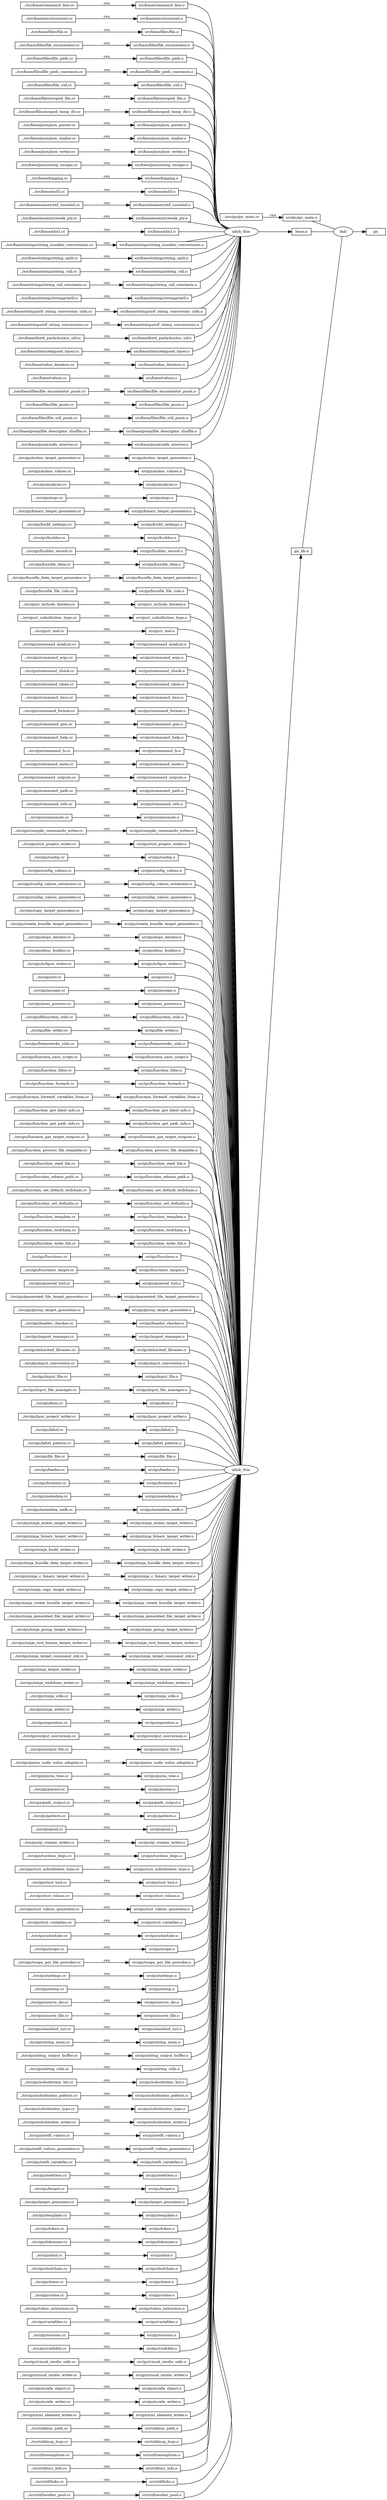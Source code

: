 digraph ninja {
rankdir="LR"
node [fontsize=10, shape=box, height=0.25]
edge [fontsize=10]
"0x1747530" [label="gn"]
"0x1747310" [label="link", shape=ellipse]
"0x1747310" -> "0x1747530"
"0x1747150" -> "0x1747310" [arrowhead=none]
"0x1719e30" -> "0x1747310" [arrowhead=none]
"0x1745bc0" -> "0x1747310" [arrowhead=none]
"0x1747150" [label="src/gn/gn_main.o"]
"0x17471d0" -> "0x1747150" [label=" cxx"]
"0x17471d0" [label="../src/gn/gn_main.cc"]
"0x1719e30" [label="base.a"]
"0x1718880" [label="alink_thin", shape=ellipse]
"0x1718880" -> "0x1719e30"
"0x170f0e0" -> "0x1718880" [arrowhead=none]
"0x170f500" -> "0x1718880" [arrowhead=none]
"0x170f960" -> "0x1718880" [arrowhead=none]
"0x170fe30" -> "0x1718880" [arrowhead=none]
"0x1710350" -> "0x1718880" [arrowhead=none]
"0x1710750" -> "0x1718880" [arrowhead=none]
"0x1710c90" -> "0x1718880" [arrowhead=none]
"0x1711090" -> "0x1718880" [arrowhead=none]
"0x1711440" -> "0x1718880" [arrowhead=none]
"0x1711990" -> "0x1718880" [arrowhead=none]
"0x1711df0" -> "0x1718880" [arrowhead=none]
"0x1712250" -> "0x1718880" [arrowhead=none]
"0x17127d0" -> "0x1718880" [arrowhead=none]
"0x1712bd0" -> "0x1718880" [arrowhead=none]
"0x1712fd0" -> "0x1718880" [arrowhead=none]
"0x1713400" -> "0x1718880" [arrowhead=none]
"0x17138d0" -> "0x1718880" [arrowhead=none]
"0x1713cd0" -> "0x1718880" [arrowhead=none]
"0x17140f0" -> "0x1718880" [arrowhead=none]
"0x1714600" -> "0x1718880" [arrowhead=none]
"0x1714a20" -> "0x1718880" [arrowhead=none]
"0x1714e10" -> "0x1718880" [arrowhead=none]
"0x1715300" -> "0x1718880" [arrowhead=none]
"0x1715750" -> "0x1718880" [arrowhead=none]
"0x1715f40" -> "0x1718880" [arrowhead=none]
"0x17163b0" -> "0x1718880" [arrowhead=none]
"0x1716810" -> "0x1718880" [arrowhead=none]
"0x1716ca0" -> "0x1718880" [arrowhead=none]
"0x17170a0" -> "0x1718880" [arrowhead=none]
"0x1717470" -> "0x1718880" [arrowhead=none]
"0x17179c0" -> "0x1718880" [arrowhead=none]
"0x1717dc0" -> "0x1718880" [arrowhead=none]
"0x1718210" -> "0x1718880" [arrowhead=none]
"0x17186c0" -> "0x1718880" [arrowhead=none]
"0x170f0e0" [label="src/base/command_line.o"]
"0x170f160" -> "0x170f0e0" [label=" cxx"]
"0x170f160" [label="../src/base/command_line.cc"]
"0x170f500" [label="src/base/environment.o"]
"0x170f580" -> "0x170f500" [label=" cxx"]
"0x170f580" [label="../src/base/environment.cc"]
"0x170f960" [label="src/base/files/file.o"]
"0x170fa40" -> "0x170f960" [label=" cxx"]
"0x170fa40" [label="../src/base/files/file.cc"]
"0x170fe30" [label="src/base/files/file_enumerator.o"]
"0x170ff30" -> "0x170fe30" [label=" cxx"]
"0x170ff30" [label="../src/base/files/file_enumerator.cc"]
"0x1710350" [label="src/base/files/file_path.o"]
"0x17103d0" -> "0x1710350" [label=" cxx"]
"0x17103d0" [label="../src/base/files/file_path.cc"]
"0x1710750" [label="src/base/files/file_path_constants.o"]
"0x170f9c0" -> "0x1710750" [label=" cxx"]
"0x170f9c0" [label="../src/base/files/file_path_constants.cc"]
"0x1710c90" [label="src/base/files/file_util.o"]
"0x1710d10" -> "0x1710c90" [label=" cxx"]
"0x1710d10" [label="../src/base/files/file_util.cc"]
"0x1711090" [label="src/base/files/scoped_file.o"]
"0x1711140" -> "0x1711090" [label=" cxx"]
"0x1711140" [label="../src/base/files/scoped_file.cc"]
"0x1711440" [label="src/base/files/scoped_temp_dir.o"]
"0x1711540" -> "0x1711440" [label=" cxx"]
"0x1711540" [label="../src/base/files/scoped_temp_dir.cc"]
"0x1711990" [label="src/base/json/json_parser.o"]
"0x1711a10" -> "0x1711990" [label=" cxx"]
"0x1711a10" [label="../src/base/json/json_parser.cc"]
"0x1711df0" [label="src/base/json/json_reader.o"]
"0x1711e70" -> "0x1711df0" [label=" cxx"]
"0x1711e70" [label="../src/base/json/json_reader.cc"]
"0x1712250" [label="src/base/json/json_writer.o"]
"0x1712450" -> "0x1712250" [label=" cxx"]
"0x1712450" [label="../src/base/json/json_writer.cc"]
"0x17127d0" [label="src/base/json/string_escape.o"]
"0x1712880" -> "0x17127d0" [label=" cxx"]
"0x1712880" [label="../src/base/json/string_escape.cc"]
"0x1712bd0" [label="src/base/logging.o"]
"0x1712c50" -> "0x1712bd0" [label=" cxx"]
"0x1712c50" [label="../src/base/logging.cc"]
"0x1712fd0" [label="src/base/md5.o"]
"0x1713050" -> "0x1712fd0" [label=" cxx"]
"0x1713050" [label="../src/base/md5.cc"]
"0x1713400" [label="src/base/memory/ref_counted.o"]
"0x17134b0" -> "0x1713400" [label=" cxx"]
"0x17134b0" [label="../src/base/memory/ref_counted.cc"]
"0x17138d0" [label="src/base/memory/weak_ptr.o"]
"0x1713950" -> "0x17138d0" [label=" cxx"]
"0x1713950" [label="../src/base/memory/weak_ptr.cc"]
"0x1713cd0" [label="src/base/sha1.o"]
"0x1713d50" -> "0x1713cd0" [label=" cxx"]
"0x1713d50" [label="../src/base/sha1.cc"]
"0x17140f0" [label="src/base/strings/string_number_conversions.o"]
"0x1714200" -> "0x17140f0" [label=" cxx"]
"0x1714200" [label="../src/base/strings/string_number_conversions.cc"]
"0x1714600" [label="src/base/strings/string_split.o"]
"0x17146b0" -> "0x1714600" [label=" cxx"]
"0x17146b0" [label="../src/base/strings/string_split.cc"]
"0x1714a20" [label="src/base/strings/string_util.o"]
"0x1714ad0" -> "0x1714a20" [label=" cxx"]
"0x1714ad0" [label="../src/base/strings/string_util.cc"]
"0x1714e10" [label="src/base/strings/string_util_constants.o"]
"0x1714f10" -> "0x1714e10" [label=" cxx"]
"0x1714f10" [label="../src/base/strings/string_util_constants.cc"]
"0x1715300" [label="src/base/strings/stringprintf.o"]
"0x17153b0" -> "0x1715300" [label=" cxx"]
"0x17153b0" [label="../src/base/strings/stringprintf.cc"]
"0x1715750" [label="src/base/strings/utf_string_conversion_utils.o"]
"0x1715b70" -> "0x1715750" [label=" cxx"]
"0x1715b70" [label="../src/base/strings/utf_string_conversion_utils.cc"]
"0x1715f40" [label="src/base/strings/utf_string_conversions.o"]
"0x1716040" -> "0x1715f40" [label=" cxx"]
"0x1716040" [label="../src/base/strings/utf_string_conversions.cc"]
"0x17163b0" [label="src/base/third_party/icu/icu_utf.o"]
"0x1716470" -> "0x17163b0" [label=" cxx"]
"0x1716470" [label="../src/base/third_party/icu/icu_utf.cc"]
"0x1716810" [label="src/base/timer/elapsed_timer.o"]
"0x17168c0" -> "0x1716810" [label=" cxx"]
"0x17168c0" [label="../src/base/timer/elapsed_timer.cc"]
"0x1716ca0" [label="src/base/value_iterators.o"]
"0x1716d20" -> "0x1716ca0" [label=" cxx"]
"0x1716d20" [label="../src/base/value_iterators.cc"]
"0x17170a0" [label="src/base/values.o"]
"0x1717120" -> "0x17170a0" [label=" cxx"]
"0x1717120" [label="../src/base/values.cc"]
"0x1717470" [label="src/base/files/file_enumerator_posix.o"]
"0x1717570" -> "0x1717470" [label=" cxx"]
"0x1717570" [label="../src/base/files/file_enumerator_posix.cc"]
"0x17179c0" [label="src/base/files/file_posix.o"]
"0x1717a40" -> "0x17179c0" [label=" cxx"]
"0x1717a40" [label="../src/base/files/file_posix.cc"]
"0x1717dc0" [label="src/base/files/file_util_posix.o"]
"0x1717e80" -> "0x1717dc0" [label=" cxx"]
"0x1717e80" [label="../src/base/files/file_util_posix.cc"]
"0x1718210" [label="src/base/posix/file_descriptor_shuffle.o"]
"0x17182d0" -> "0x1718210" [label=" cxx"]
"0x17182d0" [label="../src/base/posix/file_descriptor_shuffle.cc"]
"0x17186c0" [label="src/base/posix/safe_strerror.o"]
"0x1718770" -> "0x17186c0" [label=" cxx"]
"0x1718770" [label="../src/base/posix/safe_strerror.cc"]
"0x1745bc0" [label="gn_lib.a"]
"0x1743c10" [label="alink_thin", shape=ellipse]
"0x1743c10" -> "0x1745bc0"
"0x1719930" -> "0x1743c10" [arrowhead=none]
"0x1719bd0" -> "0x1743c10" [arrowhead=none]
"0x171a7f0" -> "0x1743c10" [arrowhead=none]
"0x171ab90" -> "0x1743c10" [arrowhead=none]
"0x171af30" -> "0x1743c10" [arrowhead=none]
"0x171b2d0" -> "0x1743c10" [arrowhead=none]
"0x171b670" -> "0x1743c10" [arrowhead=none]
"0x171ba10" -> "0x1743c10" [arrowhead=none]
"0x171bdb0" -> "0x1743c10" [arrowhead=none]
"0x171c150" -> "0x1743c10" [arrowhead=none]
"0x171c4f0" -> "0x1743c10" [arrowhead=none]
"0x171c890" -> "0x1743c10" [arrowhead=none]
"0x171cc30" -> "0x1743c10" [arrowhead=none]
"0x171cfd0" -> "0x1743c10" [arrowhead=none]
"0x171d840" -> "0x1743c10" [arrowhead=none]
"0x171dc20" -> "0x1743c10" [arrowhead=none]
"0x171e050" -> "0x1743c10" [arrowhead=none]
"0x171e480" -> "0x1743c10" [arrowhead=none]
"0x171e8b0" -> "0x1743c10" [arrowhead=none]
"0x171ed10" -> "0x1743c10" [arrowhead=none]
"0x171f140" -> "0x1743c10" [arrowhead=none]
"0x171f570" -> "0x1743c10" [arrowhead=none]
"0x171f9a0" -> "0x1743c10" [arrowhead=none]
"0x171fdd0" -> "0x1743c10" [arrowhead=none]
"0x1720230" -> "0x1743c10" [arrowhead=none]
"0x1720660" -> "0x1743c10" [arrowhead=none]
"0x1720a90" -> "0x1743c10" [arrowhead=none]
"0x1720e60" -> "0x1743c10" [arrowhead=none]
"0x1721670" -> "0x1743c10" [arrowhead=none]
"0x1721b20" -> "0x1743c10" [arrowhead=none]
"0x1721f20" -> "0x1743c10" [arrowhead=none]
"0x1722380" -> "0x1743c10" [arrowhead=none]
"0x1722750" -> "0x1743c10" [arrowhead=none]
"0x1722c10" -> "0x1743c10" [arrowhead=none]
"0x17230c0" -> "0x1743c10" [arrowhead=none]
"0x17234c0" -> "0x1743c10" [arrowhead=none]
"0x17239e0" -> "0x1743c10" [arrowhead=none]
"0x1723e10" -> "0x1743c10" [arrowhead=none]
"0x1724270" -> "0x1743c10" [arrowhead=none]
"0x1724670" -> "0x1743c10" [arrowhead=none]
"0x1724a40" -> "0x1743c10" [arrowhead=none]
"0x1724ea0" -> "0x1743c10" [arrowhead=none]
"0x1725300" -> "0x1743c10" [arrowhead=none]
"0x1725730" -> "0x1743c10" [arrowhead=none]
"0x1725b90" -> "0x1743c10" [arrowhead=none]
"0x1725f90" -> "0x1743c10" [arrowhead=none]
"0x1726420" -> "0x1743c10" [arrowhead=none]
"0x1726880" -> "0x1743c10" [arrowhead=none]
"0x1726c80" -> "0x1743c10" [arrowhead=none]
"0x1727110" -> "0x1743c10" [arrowhead=none]
"0x17275c0" -> "0x1743c10" [arrowhead=none]
"0x17279c0" -> "0x1743c10" [arrowhead=none]
"0x1727e80" -> "0x1743c10" [arrowhead=none]
"0x1728390" -> "0x1743c10" [arrowhead=none]
"0x1728790" -> "0x1743c10" [arrowhead=none]
"0x1728b90" -> "0x1743c10" [arrowhead=none]
"0x1729080" -> "0x1743c10" [arrowhead=none]
"0x1729510" -> "0x1743c10" [arrowhead=none]
"0x1729970" -> "0x1743c10" [arrowhead=none]
"0x1729d70" -> "0x1743c10" [arrowhead=none]
"0x172a1b0" -> "0x1743c10" [arrowhead=none]
"0x172a640" -> "0x1743c10" [arrowhead=none]
"0x172aa70" -> "0x1743c10" [arrowhead=none]
"0x172ae40" -> "0x1743c10" [arrowhead=none]
"0x171d3d0" -> "0x1743c10" [arrowhead=none]
"0x172be00" -> "0x1743c10" [arrowhead=none]
"0x172c260" -> "0x1743c10" [arrowhead=none]
"0x172c660" -> "0x1743c10" [arrowhead=none]
"0x172cb30" -> "0x1743c10" [arrowhead=none]
"0x172cf60" -> "0x1743c10" [arrowhead=none]
"0x172d3c0" -> "0x1743c10" [arrowhead=none]
"0x172d7c0" -> "0x1743c10" [arrowhead=none]
"0x172dbc0" -> "0x1743c10" [arrowhead=none]
"0x172e000" -> "0x1743c10" [arrowhead=none]
"0x172e460" -> "0x1743c10" [arrowhead=none]
"0x172e830" -> "0x1743c10" [arrowhead=none]
"0x172ec30" -> "0x1743c10" [arrowhead=none]
"0x172f030" -> "0x1743c10" [arrowhead=none]
"0x172f430" -> "0x1743c10" [arrowhead=none]
"0x172f890" -> "0x1743c10" [arrowhead=none]
"0x172fc60" -> "0x1743c10" [arrowhead=none]
"0x1730120" -> "0x1743c10" [arrowhead=none]
"0x1730630" -> "0x1743c10" [arrowhead=none]
"0x1730a30" -> "0x1743c10" [arrowhead=none]
"0x1730e80" -> "0x1743c10" [arrowhead=none]
"0x1731300" -> "0x1743c10" [arrowhead=none]
"0x1731780" -> "0x1743c10" [arrowhead=none]
"0x1731c00" -> "0x1743c10" [arrowhead=none]
"0x1732080" -> "0x1743c10" [arrowhead=none]
"0x1732500" -> "0x1743c10" [arrowhead=none]
"0x1732980" -> "0x1743c10" [arrowhead=none]
"0x1732e30" -> "0x1743c10" [arrowhead=none]
"0x1733a70" -> "0x1743c10" [arrowhead=none]
"0x1733f10" -> "0x1743c10" [arrowhead=none]
"0x1734340" -> "0x1743c10" [arrowhead=none]
"0x1734710" -> "0x1743c10" [arrowhead=none]
"0x1734ba0" -> "0x1743c10" [arrowhead=none]
"0x1734fd0" -> "0x1743c10" [arrowhead=none]
"0x17353a0" -> "0x1743c10" [arrowhead=none]
"0x17358c0" -> "0x1743c10" [arrowhead=none]
"0x1735c90" -> "0x1743c10" [arrowhead=none]
"0x17360f0" -> "0x1743c10" [arrowhead=none]
"0x17364c0" -> "0x1743c10" [arrowhead=none]
"0x17368c0" -> "0x1743c10" [arrowhead=none]
"0x1736d50" -> "0x1743c10" [arrowhead=none]
"0x1737180" -> "0x1743c10" [arrowhead=none]
"0x1737580" -> "0x1743c10" [arrowhead=none]
"0x1737980" -> "0x1743c10" [arrowhead=none]
"0x1737de0" -> "0x1743c10" [arrowhead=none]
"0x17381e0" -> "0x1743c10" [arrowhead=none]
"0x17386b0" -> "0x1743c10" [arrowhead=none]
"0x1738ab0" -> "0x1743c10" [arrowhead=none]
"0x1738e80" -> "0x1743c10" [arrowhead=none]
"0x1739280" -> "0x1743c10" [arrowhead=none]
"0x1739740" -> "0x1743c10" [arrowhead=none]
"0x1739b40" -> "0x1743c10" [arrowhead=none]
"0x1739fa0" -> "0x1743c10" [arrowhead=none]
"0x173a3d0" -> "0x1743c10" [arrowhead=none]
"0x173a800" -> "0x1743c10" [arrowhead=none]
"0x173ac30" -> "0x1743c10" [arrowhead=none]
"0x173b030" -> "0x1743c10" [arrowhead=none]
"0x173b490" -> "0x1743c10" [arrowhead=none]
"0x173b8f0" -> "0x1743c10" [arrowhead=none]
"0x173bcf0" -> "0x1743c10" [arrowhead=none]
"0x173c1c0" -> "0x1743c10" [arrowhead=none]
"0x173c5c0" -> "0x1743c10" [arrowhead=none]
"0x173ca60" -> "0x1743c10" [arrowhead=none]
"0x173ce60" -> "0x1743c10" [arrowhead=none]
"0x173d330" -> "0x1743c10" [arrowhead=none]
"0x173d730" -> "0x1743c10" [arrowhead=none]
"0x173db00" -> "0x1743c10" [arrowhead=none]
"0x173df90" -> "0x1743c10" [arrowhead=none]
"0x173e390" -> "0x1743c10" [arrowhead=none]
"0x173e760" -> "0x1743c10" [arrowhead=none]
"0x173eb60" -> "0x1743c10" [arrowhead=none]
"0x173ef60" -> "0x1743c10" [arrowhead=none]
"0x173f360" -> "0x1743c10" [arrowhead=none]
"0x173f760" -> "0x1743c10" [arrowhead=none]
"0x173fb60" -> "0x1743c10" [arrowhead=none]
"0x173fff0" -> "0x1743c10" [arrowhead=none]
"0x17403f0" -> "0x1743c10" [arrowhead=none]
"0x17407c0" -> "0x1743c10" [arrowhead=none]
"0x1740c20" -> "0x1743c10" [arrowhead=none]
"0x1741020" -> "0x1743c10" [arrowhead=none]
"0x1741490" -> "0x1743c10" [arrowhead=none]
"0x1741930" -> "0x1743c10" [arrowhead=none]
"0x1741d60" -> "0x1743c10" [arrowhead=none]
"0x17421c0" -> "0x1743c10" [arrowhead=none]
"0x17425f0" -> "0x1743c10" [arrowhead=none]
"0x1742a20" -> "0x1743c10" [arrowhead=none]
"0x1742e50" -> "0x1743c10" [arrowhead=none]
"0x1743280" -> "0x1743c10" [arrowhead=none]
"0x1743650" -> "0x1743c10" [arrowhead=none]
"0x1743ab0" -> "0x1743c10" [arrowhead=none]
"0x1719930" [label="src/gn/action_target_generator.o"]
"0x17199b0" -> "0x1719930" [label=" cxx"]
"0x17199b0" [label="../src/gn/action_target_generator.cc"]
"0x1719bd0" [label="src/gn/action_values.o"]
"0x171a4f0" -> "0x1719bd0" [label=" cxx"]
"0x171a4f0" [label="../src/gn/action_values.cc"]
"0x171a7f0" [label="src/gn/analyzer.o"]
"0x171a870" -> "0x171a7f0" [label=" cxx"]
"0x171a870" [label="../src/gn/analyzer.cc"]
"0x171ab90" [label="src/gn/args.o"]
"0x171ac10" -> "0x171ab90" [label=" cxx"]
"0x171ac10" [label="../src/gn/args.cc"]
"0x171af30" [label="src/gn/binary_target_generator.o"]
"0x171afb0" -> "0x171af30" [label=" cxx"]
"0x171afb0" [label="../src/gn/binary_target_generator.cc"]
"0x171b2d0" [label="src/gn/build_settings.o"]
"0x171b350" -> "0x171b2d0" [label=" cxx"]
"0x171b350" [label="../src/gn/build_settings.cc"]
"0x171b670" [label="src/gn/builder.o"]
"0x171b6f0" -> "0x171b670" [label=" cxx"]
"0x171b6f0" [label="../src/gn/builder.cc"]
"0x171ba10" [label="src/gn/builder_record.o"]
"0x171ba90" -> "0x171ba10" [label=" cxx"]
"0x171ba90" [label="../src/gn/builder_record.cc"]
"0x171bdb0" [label="src/gn/bundle_data.o"]
"0x171be30" -> "0x171bdb0" [label=" cxx"]
"0x171be30" [label="../src/gn/bundle_data.cc"]
"0x171c150" [label="src/gn/bundle_data_target_generator.o"]
"0x171c1d0" -> "0x171c150" [label=" cxx"]
"0x171c1d0" [label="../src/gn/bundle_data_target_generator.cc"]
"0x171c4f0" [label="src/gn/bundle_file_rule.o"]
"0x171c570" -> "0x171c4f0" [label=" cxx"]
"0x171c570" [label="../src/gn/bundle_file_rule.cc"]
"0x171c890" [label="src/gn/c_include_iterator.o"]
"0x171c910" -> "0x171c890" [label=" cxx"]
"0x171c910" [label="../src/gn/c_include_iterator.cc"]
"0x171cc30" [label="src/gn/c_substitution_type.o"]
"0x171ccb0" -> "0x171cc30" [label=" cxx"]
"0x171ccb0" [label="../src/gn/c_substitution_type.cc"]
"0x171cfd0" [label="src/gn/c_tool.o"]
"0x171d050" -> "0x171cfd0" [label=" cxx"]
"0x171d050" [label="../src/gn/c_tool.cc"]
"0x171d840" [label="src/gn/command_analyze.o"]
"0x171d8a0" -> "0x171d840" [label=" cxx"]
"0x171d8a0" [label="../src/gn/command_analyze.cc"]
"0x171dc20" [label="src/gn/command_args.o"]
"0x171dca0" -> "0x171dc20" [label=" cxx"]
"0x171dca0" [label="../src/gn/command_args.cc"]
"0x171e050" [label="src/gn/command_check.o"]
"0x171e0d0" -> "0x171e050" [label=" cxx"]
"0x171e0d0" [label="../src/gn/command_check.cc"]
"0x171e480" [label="src/gn/command_clean.o"]
"0x171e500" -> "0x171e480" [label=" cxx"]
"0x171e500" [label="../src/gn/command_clean.cc"]
"0x171e8b0" [label="src/gn/command_desc.o"]
"0x171e930" -> "0x171e8b0" [label=" cxx"]
"0x171e930" [label="../src/gn/command_desc.cc"]
"0x171ed10" [label="src/gn/command_format.o"]
"0x171ed90" -> "0x171ed10" [label=" cxx"]
"0x171ed90" [label="../src/gn/command_format.cc"]
"0x171f140" [label="src/gn/command_gen.o"]
"0x171f1c0" -> "0x171f140" [label=" cxx"]
"0x171f1c0" [label="../src/gn/command_gen.cc"]
"0x171f570" [label="src/gn/command_help.o"]
"0x171f5f0" -> "0x171f570" [label=" cxx"]
"0x171f5f0" [label="../src/gn/command_help.cc"]
"0x171f9a0" [label="src/gn/command_ls.o"]
"0x171fa20" -> "0x171f9a0" [label=" cxx"]
"0x171fa20" [label="../src/gn/command_ls.cc"]
"0x171fdd0" [label="src/gn/command_meta.o"]
"0x171fe50" -> "0x171fdd0" [label=" cxx"]
"0x171fe50" [label="../src/gn/command_meta.cc"]
"0x1720230" [label="src/gn/command_outputs.o"]
"0x17202b0" -> "0x1720230" [label=" cxx"]
"0x17202b0" [label="../src/gn/command_outputs.cc"]
"0x1720660" [label="src/gn/command_path.o"]
"0x17206e0" -> "0x1720660" [label=" cxx"]
"0x17206e0" [label="../src/gn/command_path.cc"]
"0x1720a90" [label="src/gn/command_refs.o"]
"0x1720b10" -> "0x1720a90" [label=" cxx"]
"0x1720b10" [label="../src/gn/command_refs.cc"]
"0x1720e60" [label="src/gn/commands.o"]
"0x1720ee0" -> "0x1720e60" [label=" cxx"]
"0x1720ee0" [label="../src/gn/commands.cc"]
"0x1721670" [label="src/gn/compile_commands_writer.o"]
"0x1721730" -> "0x1721670" [label=" cxx"]
"0x1721730" [label="../src/gn/compile_commands_writer.cc"]
"0x1721b20" [label="src/gn/rust_project_writer.o"]
"0x1721bd0" -> "0x1721b20" [label=" cxx"]
"0x1721bd0" [label="../src/gn/rust_project_writer.cc"]
"0x1721f20" [label="src/gn/config.o"]
"0x1721fa0" -> "0x1721f20" [label=" cxx"]
"0x1721fa0" [label="../src/gn/config.cc"]
"0x1722380" [label="src/gn/config_values.o"]
"0x1722400" -> "0x1722380" [label=" cxx"]
"0x1722400" [label="../src/gn/config_values.cc"]
"0x1722750" [label="src/gn/config_values_extractors.o"]
"0x1722850" -> "0x1722750" [label=" cxx"]
"0x1722850" [label="../src/gn/config_values_extractors.cc"]
"0x1722c10" [label="src/gn/config_values_generator.o"]
"0x1722cd0" -> "0x1722c10" [label=" cxx"]
"0x1722cd0" [label="../src/gn/config_values_generator.cc"]
"0x17230c0" [label="src/gn/copy_target_generator.o"]
"0x1723170" -> "0x17230c0" [label=" cxx"]
"0x1723170" [label="../src/gn/copy_target_generator.cc"]
"0x17234c0" [label="src/gn/create_bundle_target_generator.o"]
"0x17235c0" -> "0x17234c0" [label=" cxx"]
"0x17235c0" [label="../src/gn/create_bundle_target_generator.cc"]
"0x17239e0" [label="src/gn/deps_iterator.o"]
"0x1723a60" -> "0x17239e0" [label=" cxx"]
"0x1723a60" [label="../src/gn/deps_iterator.cc"]
"0x1723e10" [label="src/gn/desc_builder.o"]
"0x1723e90" -> "0x1723e10" [label=" cxx"]
"0x1723e90" [label="../src/gn/desc_builder.cc"]
"0x1724270" [label="src/gn/eclipse_writer.o"]
"0x17242f0" -> "0x1724270" [label=" cxx"]
"0x17242f0" [label="../src/gn/eclipse_writer.cc"]
"0x1724670" [label="src/gn/err.o"]
"0x17246f0" -> "0x1724670" [label=" cxx"]
"0x17246f0" [label="../src/gn/err.cc"]
"0x1724a40" [label="src/gn/escape.o"]
"0x1724ac0" -> "0x1724a40" [label=" cxx"]
"0x1724ac0" [label="../src/gn/escape.cc"]
"0x1724ea0" [label="src/gn/exec_process.o"]
"0x1724f20" -> "0x1724ea0" [label=" cxx"]
"0x1724f20" [label="../src/gn/exec_process.cc"]
"0x1725300" [label="src/gn/filesystem_utils.o"]
"0x1725380" -> "0x1725300" [label=" cxx"]
"0x1725380" [label="../src/gn/filesystem_utils.cc"]
"0x1725730" [label="src/gn/file_writer.o"]
"0x17257b0" -> "0x1725730" [label=" cxx"]
"0x17257b0" [label="../src/gn/file_writer.cc"]
"0x1725b90" [label="src/gn/frameworks_utils.o"]
"0x1725c10" -> "0x1725b90" [label=" cxx"]
"0x1725c10" [label="../src/gn/frameworks_utils.cc"]
"0x1725f90" [label="src/gn/function_exec_script.o"]
"0x1726040" -> "0x1725f90" [label=" cxx"]
"0x1726040" [label="../src/gn/function_exec_script.cc"]
"0x1726420" [label="src/gn/function_filter.o"]
"0x17264a0" -> "0x1726420" [label=" cxx"]
"0x17264a0" [label="../src/gn/function_filter.cc"]
"0x1726880" [label="src/gn/function_foreach.o"]
"0x1726900" -> "0x1726880" [label=" cxx"]
"0x1726900" [label="../src/gn/function_foreach.cc"]
"0x1726c80" [label="src/gn/function_forward_variables_from.o"]
"0x1726d80" -> "0x1726c80" [label=" cxx"]
"0x1726d80" [label="../src/gn/function_forward_variables_from.cc"]
"0x1727110" [label="src/gn/function_get_label_info.o"]
"0x17271d0" -> "0x1727110" [label=" cxx"]
"0x17271d0" [label="../src/gn/function_get_label_info.cc"]
"0x17275c0" [label="src/gn/function_get_path_info.o"]
"0x1727670" -> "0x17275c0" [label=" cxx"]
"0x1727670" [label="../src/gn/function_get_path_info.cc"]
"0x17279c0" [label="src/gn/function_get_target_outputs.o"]
"0x1727ac0" -> "0x17279c0" [label=" cxx"]
"0x1727ac0" [label="../src/gn/function_get_target_outputs.cc"]
"0x1727e80" [label="src/gn/function_process_file_template.o"]
"0x1727f40" -> "0x1727e80" [label=" cxx"]
"0x1727f40" [label="../src/gn/function_process_file_template.cc"]
"0x1728390" [label="src/gn/function_read_file.o"]
"0x1728410" -> "0x1728390" [label=" cxx"]
"0x1728410" [label="../src/gn/function_read_file.cc"]
"0x1728790" [label="src/gn/function_rebase_path.o"]
"0x1728840" -> "0x1728790" [label=" cxx"]
"0x1728840" [label="../src/gn/function_rebase_path.cc"]
"0x1728b90" [label="src/gn/function_set_default_toolchain.o"]
"0x1728c90" -> "0x1728b90" [label=" cxx"]
"0x1728c90" [label="../src/gn/function_set_default_toolchain.cc"]
"0x1729080" [label="src/gn/function_set_defaults.o"]
"0x1729130" -> "0x1729080" [label=" cxx"]
"0x1729130" [label="../src/gn/function_set_defaults.cc"]
"0x1729510" [label="src/gn/function_template.o"]
"0x1729590" -> "0x1729510" [label=" cxx"]
"0x1729590" [label="../src/gn/function_template.cc"]
"0x1729970" [label="src/gn/function_toolchain.o"]
"0x17299f0" -> "0x1729970" [label=" cxx"]
"0x17299f0" [label="../src/gn/function_toolchain.cc"]
"0x1729d70" [label="src/gn/function_write_file.o"]
"0x1729e20" -> "0x1729d70" [label=" cxx"]
"0x1729e20" [label="../src/gn/function_write_file.cc"]
"0x172a1b0" [label="src/gn/functions.o"]
"0x172a230" -> "0x172a1b0" [label=" cxx"]
"0x172a230" [label="../src/gn/functions.cc"]
"0x172a640" [label="src/gn/functions_target.o"]
"0x172a6c0" -> "0x172a640" [label=" cxx"]
"0x172a6c0" [label="../src/gn/functions_target.cc"]
"0x172aa70" [label="src/gn/general_tool.o"]
"0x172aaf0" -> "0x172aa70" [label=" cxx"]
"0x172aaf0" [label="../src/gn/general_tool.cc"]
"0x172ae40" [label="src/gn/generated_file_target_generator.o"]
"0x172af40" -> "0x172ae40" [label=" cxx"]
"0x172af40" [label="../src/gn/generated_file_target_generator.cc"]
"0x171d3d0" [label="src/gn/group_target_generator.o"]
"0x171d480" -> "0x171d3d0" [label=" cxx"]
"0x171d480" [label="../src/gn/group_target_generator.cc"]
"0x172be00" [label="src/gn/header_checker.o"]
"0x172be80" -> "0x172be00" [label=" cxx"]
"0x172be80" [label="../src/gn/header_checker.cc"]
"0x172c260" [label="src/gn/import_manager.o"]
"0x172c2e0" -> "0x172c260" [label=" cxx"]
"0x172c2e0" [label="../src/gn/import_manager.cc"]
"0x172c660" [label="src/gn/inherited_libraries.o"]
"0x172c710" -> "0x172c660" [label=" cxx"]
"0x172c710" [label="../src/gn/inherited_libraries.cc"]
"0x172cb30" [label="src/gn/input_conversion.o"]
"0x172cbb0" -> "0x172cb30" [label=" cxx"]
"0x172cbb0" [label="../src/gn/input_conversion.cc"]
"0x172cf60" [label="src/gn/input_file.o"]
"0x172cfe0" -> "0x172cf60" [label=" cxx"]
"0x172cfe0" [label="../src/gn/input_file.cc"]
"0x172d3c0" [label="src/gn/input_file_manager.o"]
"0x172d440" -> "0x172d3c0" [label=" cxx"]
"0x172d440" [label="../src/gn/input_file_manager.cc"]
"0x172d7c0" [label="src/gn/item.o"]
"0x172d840" -> "0x172d7c0" [label=" cxx"]
"0x172d840" [label="../src/gn/item.cc"]
"0x172dbc0" [label="src/gn/json_project_writer.o"]
"0x172dc70" -> "0x172dbc0" [label=" cxx"]
"0x172dc70" [label="../src/gn/json_project_writer.cc"]
"0x172e000" [label="src/gn/label.o"]
"0x172e080" -> "0x172e000" [label=" cxx"]
"0x172e080" [label="../src/gn/label.cc"]
"0x172e460" [label="src/gn/label_pattern.o"]
"0x172e4e0" -> "0x172e460" [label=" cxx"]
"0x172e4e0" [label="../src/gn/label_pattern.cc"]
"0x172e830" [label="src/gn/lib_file.o"]
"0x172e8b0" -> "0x172e830" [label=" cxx"]
"0x172e8b0" [label="../src/gn/lib_file.cc"]
"0x172ec30" [label="src/gn/loader.o"]
"0x172ecb0" -> "0x172ec30" [label=" cxx"]
"0x172ecb0" [label="../src/gn/loader.cc"]
"0x172f030" [label="src/gn/location.o"]
"0x172f0b0" -> "0x172f030" [label=" cxx"]
"0x172f0b0" [label="../src/gn/location.cc"]
"0x172f430" [label="src/gn/metadata.o"]
"0x172f4b0" -> "0x172f430" [label=" cxx"]
"0x172f4b0" [label="../src/gn/metadata.cc"]
"0x172f890" [label="src/gn/metadata_walk.o"]
"0x172f910" -> "0x172f890" [label=" cxx"]
"0x172f910" [label="../src/gn/metadata_walk.cc"]
"0x172fc60" [label="src/gn/ninja_action_target_writer.o"]
"0x172fd60" -> "0x172fc60" [label=" cxx"]
"0x172fd60" [label="../src/gn/ninja_action_target_writer.cc"]
"0x1730120" [label="src/gn/ninja_binary_target_writer.o"]
"0x17301e0" -> "0x1730120" [label=" cxx"]
"0x17301e0" [label="../src/gn/ninja_binary_target_writer.cc"]
"0x1730630" [label="src/gn/ninja_build_writer.o"]
"0x17306b0" -> "0x1730630" [label=" cxx"]
"0x17306b0" [label="../src/gn/ninja_build_writer.cc"]
"0x1730a30" [label="src/gn/ninja_bundle_data_target_writer.o"]
"0x1730af0" -> "0x1730a30" [label=" cxx"]
"0x1730af0" [label="../src/gn/ninja_bundle_data_target_writer.cc"]
"0x1730e80" [label="src/gn/ninja_c_binary_target_writer.o"]
"0x1730f40" -> "0x1730e80" [label=" cxx"]
"0x1730f40" [label="../src/gn/ninja_c_binary_target_writer.cc"]
"0x1731300" [label="src/gn/ninja_copy_target_writer.o"]
"0x17313c0" -> "0x1731300" [label=" cxx"]
"0x17313c0" [label="../src/gn/ninja_copy_target_writer.cc"]
"0x1731780" [label="src/gn/ninja_create_bundle_target_writer.o"]
"0x1731840" -> "0x1731780" [label=" cxx"]
"0x1731840" [label="../src/gn/ninja_create_bundle_target_writer.cc"]
"0x1731c00" [label="src/gn/ninja_generated_file_target_writer.o"]
"0x1731cc0" -> "0x1731c00" [label=" cxx"]
"0x1731cc0" [label="../src/gn/ninja_generated_file_target_writer.cc"]
"0x1732080" [label="src/gn/ninja_group_target_writer.o"]
"0x1732140" -> "0x1732080" [label=" cxx"]
"0x1732140" [label="../src/gn/ninja_group_target_writer.cc"]
"0x1732500" [label="src/gn/ninja_rust_binary_target_writer.o"]
"0x17325c0" -> "0x1732500" [label=" cxx"]
"0x17325c0" [label="../src/gn/ninja_rust_binary_target_writer.cc"]
"0x1732980" [label="src/gn/ninja_target_command_util.o"]
"0x1732a40" -> "0x1732980" [label=" cxx"]
"0x1732a40" [label="../src/gn/ninja_target_command_util.cc"]
"0x1732e30" [label="src/gn/ninja_target_writer.o"]
"0x1732ee0" -> "0x1732e30" [label=" cxx"]
"0x1732ee0" [label="../src/gn/ninja_target_writer.cc"]
"0x1733a70" [label="src/gn/ninja_toolchain_writer.o"]
"0x1733b20" -> "0x1733a70" [label=" cxx"]
"0x1733b20" [label="../src/gn/ninja_toolchain_writer.cc"]
"0x1733f10" [label="src/gn/ninja_utils.o"]
"0x1733f90" -> "0x1733f10" [label=" cxx"]
"0x1733f90" [label="../src/gn/ninja_utils.cc"]
"0x1734340" [label="src/gn/ninja_writer.o"]
"0x17343c0" -> "0x1734340" [label=" cxx"]
"0x17343c0" [label="../src/gn/ninja_writer.cc"]
"0x1734710" [label="src/gn/operators.o"]
"0x1734790" -> "0x1734710" [label=" cxx"]
"0x1734790" [label="../src/gn/operators.cc"]
"0x1734ba0" [label="src/gn/output_conversion.o"]
"0x1734c20" -> "0x1734ba0" [label=" cxx"]
"0x1734c20" [label="../src/gn/output_conversion.cc"]
"0x1734fd0" [label="src/gn/output_file.o"]
"0x1735050" -> "0x1734fd0" [label=" cxx"]
"0x1735050" [label="../src/gn/output_file.cc"]
"0x17353a0" [label="src/gn/parse_node_value_adapter.o"]
"0x17354a0" -> "0x17353a0" [label=" cxx"]
"0x17354a0" [label="../src/gn/parse_node_value_adapter.cc"]
"0x17358c0" [label="src/gn/parse_tree.o"]
"0x1735940" -> "0x17358c0" [label=" cxx"]
"0x1735940" [label="../src/gn/parse_tree.cc"]
"0x1735c90" [label="src/gn/parser.o"]
"0x1735d10" -> "0x1735c90" [label=" cxx"]
"0x1735d10" [label="../src/gn/parser.cc"]
"0x17360f0" [label="src/gn/path_output.o"]
"0x1736170" -> "0x17360f0" [label=" cxx"]
"0x1736170" [label="../src/gn/path_output.cc"]
"0x17364c0" [label="src/gn/pattern.o"]
"0x1736540" -> "0x17364c0" [label=" cxx"]
"0x1736540" [label="../src/gn/pattern.cc"]
"0x17368c0" [label="src/gn/pool.o"]
"0x1736940" -> "0x17368c0" [label=" cxx"]
"0x1736940" [label="../src/gn/pool.cc"]
"0x1736d50" [label="src/gn/qt_creator_writer.o"]
"0x1736dd0" -> "0x1736d50" [label=" cxx"]
"0x1736dd0" [label="../src/gn/qt_creator_writer.cc"]
"0x1737180" [label="src/gn/runtime_deps.o"]
"0x1737200" -> "0x1737180" [label=" cxx"]
"0x1737200" [label="../src/gn/runtime_deps.cc"]
"0x1737580" [label="src/gn/rust_substitution_type.o"]
"0x1737630" -> "0x1737580" [label=" cxx"]
"0x1737630" [label="../src/gn/rust_substitution_type.cc"]
"0x1737980" [label="src/gn/rust_tool.o"]
"0x1737a00" -> "0x1737980" [label=" cxx"]
"0x1737a00" [label="../src/gn/rust_tool.cc"]
"0x1737de0" [label="src/gn/rust_values.o"]
"0x1737e60" -> "0x1737de0" [label=" cxx"]
"0x1737e60" [label="../src/gn/rust_values.cc"]
"0x17381e0" [label="src/gn/rust_values_generator.o"]
"0x1738290" -> "0x17381e0" [label=" cxx"]
"0x1738290" [label="../src/gn/rust_values_generator.cc"]
"0x17386b0" [label="src/gn/rust_variables.o"]
"0x1738730" -> "0x17386b0" [label=" cxx"]
"0x1738730" [label="../src/gn/rust_variables.cc"]
"0x1738ab0" [label="src/gn/scheduler.o"]
"0x1738b30" -> "0x1738ab0" [label=" cxx"]
"0x1738b30" [label="../src/gn/scheduler.cc"]
"0x1738e80" [label="src/gn/scope.o"]
"0x1738f00" -> "0x1738e80" [label=" cxx"]
"0x1738f00" [label="../src/gn/scope.cc"]
"0x1739280" [label="src/gn/scope_per_file_provider.o"]
"0x1739380" -> "0x1739280" [label=" cxx"]
"0x1739380" [label="../src/gn/scope_per_file_provider.cc"]
"0x1739740" [label="src/gn/settings.o"]
"0x17397c0" -> "0x1739740" [label=" cxx"]
"0x17397c0" [label="../src/gn/settings.cc"]
"0x1739b40" [label="src/gn/setup.o"]
"0x1739bc0" -> "0x1739b40" [label=" cxx"]
"0x1739bc0" [label="../src/gn/setup.cc"]
"0x1739fa0" [label="src/gn/source_dir.o"]
"0x173a020" -> "0x1739fa0" [label=" cxx"]
"0x173a020" [label="../src/gn/source_dir.cc"]
"0x173a3d0" [label="src/gn/source_file.o"]
"0x173a450" -> "0x173a3d0" [label=" cxx"]
"0x173a450" [label="../src/gn/source_file.cc"]
"0x173a800" [label="src/gn/standard_out.o"]
"0x173a880" -> "0x173a800" [label=" cxx"]
"0x173a880" [label="../src/gn/standard_out.cc"]
"0x173ac30" [label="src/gn/string_atom.o"]
"0x173acb0" -> "0x173ac30" [label=" cxx"]
"0x173acb0" [label="../src/gn/string_atom.cc"]
"0x173b030" [label="src/gn/string_output_buffer.o"]
"0x173b0e0" -> "0x173b030" [label=" cxx"]
"0x173b0e0" [label="../src/gn/string_output_buffer.cc"]
"0x173b490" [label="src/gn/string_utils.o"]
"0x173b510" -> "0x173b490" [label=" cxx"]
"0x173b510" [label="../src/gn/string_utils.cc"]
"0x173b8f0" [label="src/gn/substitution_list.o"]
"0x173b970" -> "0x173b8f0" [label=" cxx"]
"0x173b970" [label="../src/gn/substitution_list.cc"]
"0x173bcf0" [label="src/gn/substitution_pattern.o"]
"0x173bda0" -> "0x173bcf0" [label=" cxx"]
"0x173bda0" [label="../src/gn/substitution_pattern.cc"]
"0x173c1c0" [label="src/gn/substitution_type.o"]
"0x173c240" -> "0x173c1c0" [label=" cxx"]
"0x173c240" [label="../src/gn/substitution_type.cc"]
"0x173c5c0" [label="src/gn/substitution_writer.o"]
"0x173c670" -> "0x173c5c0" [label=" cxx"]
"0x173c670" [label="../src/gn/substitution_writer.cc"]
"0x173ca60" [label="src/gn/swift_values.o"]
"0x173cae0" -> "0x173ca60" [label=" cxx"]
"0x173cae0" [label="../src/gn/swift_values.cc"]
"0x173ce60" [label="src/gn/swift_values_generator.o"]
"0x173cf10" -> "0x173ce60" [label=" cxx"]
"0x173cf10" [label="../src/gn/swift_values_generator.cc"]
"0x173d330" [label="src/gn/swift_variables.o"]
"0x173d3b0" -> "0x173d330" [label=" cxx"]
"0x173d3b0" [label="../src/gn/swift_variables.cc"]
"0x173d730" [label="src/gn/switches.o"]
"0x173d7b0" -> "0x173d730" [label=" cxx"]
"0x173d7b0" [label="../src/gn/switches.cc"]
"0x173db00" [label="src/gn/target.o"]
"0x173db80" -> "0x173db00" [label=" cxx"]
"0x173db80" [label="../src/gn/target.cc"]
"0x173df90" [label="src/gn/target_generator.o"]
"0x173e010" -> "0x173df90" [label=" cxx"]
"0x173e010" [label="../src/gn/target_generator.cc"]
"0x173e390" [label="src/gn/template.o"]
"0x173e410" -> "0x173e390" [label=" cxx"]
"0x173e410" [label="../src/gn/template.cc"]
"0x173e760" [label="src/gn/token.o"]
"0x173e7e0" -> "0x173e760" [label=" cxx"]
"0x173e7e0" [label="../src/gn/token.cc"]
"0x173eb60" [label="src/gn/tokenizer.o"]
"0x173ebe0" -> "0x173eb60" [label=" cxx"]
"0x173ebe0" [label="../src/gn/tokenizer.cc"]
"0x173ef60" [label="src/gn/tool.o"]
"0x173efe0" -> "0x173ef60" [label=" cxx"]
"0x173efe0" [label="../src/gn/tool.cc"]
"0x173f360" [label="src/gn/toolchain.o"]
"0x173f3e0" -> "0x173f360" [label=" cxx"]
"0x173f3e0" [label="../src/gn/toolchain.cc"]
"0x173f760" [label="src/gn/trace.o"]
"0x173f7e0" -> "0x173f760" [label=" cxx"]
"0x173f7e0" [label="../src/gn/trace.cc"]
"0x173fb60" [label="src/gn/value.o"]
"0x173fbe0" -> "0x173fb60" [label=" cxx"]
"0x173fbe0" [label="../src/gn/value.cc"]
"0x173fff0" [label="src/gn/value_extractors.o"]
"0x1740070" -> "0x173fff0" [label=" cxx"]
"0x1740070" [label="../src/gn/value_extractors.cc"]
"0x17403f0" [label="src/gn/variables.o"]
"0x1740470" -> "0x17403f0" [label=" cxx"]
"0x1740470" [label="../src/gn/variables.cc"]
"0x17407c0" [label="src/gn/version.o"]
"0x1740840" -> "0x17407c0" [label=" cxx"]
"0x1740840" [label="../src/gn/version.cc"]
"0x1740c20" [label="src/gn/visibility.o"]
"0x1740ca0" -> "0x1740c20" [label=" cxx"]
"0x1740ca0" [label="../src/gn/visibility.cc"]
"0x1741020" [label="src/gn/visual_studio_utils.o"]
"0x17410d0" -> "0x1741020" [label=" cxx"]
"0x17410d0" [label="../src/gn/visual_studio_utils.cc"]
"0x1741490" [label="src/gn/visual_studio_writer.o"]
"0x1741540" -> "0x1741490" [label=" cxx"]
"0x1741540" [label="../src/gn/visual_studio_writer.cc"]
"0x1741930" [label="src/gn/xcode_object.o"]
"0x17419b0" -> "0x1741930" [label=" cxx"]
"0x17419b0" [label="../src/gn/xcode_object.cc"]
"0x1741d60" [label="src/gn/xcode_writer.o"]
"0x1741de0" -> "0x1741d60" [label=" cxx"]
"0x1741de0" [label="../src/gn/xcode_writer.cc"]
"0x17421c0" [label="src/gn/xml_element_writer.o"]
"0x1742240" -> "0x17421c0" [label=" cxx"]
"0x1742240" [label="../src/gn/xml_element_writer.cc"]
"0x17425f0" [label="src/util/exe_path.o"]
"0x1742670" -> "0x17425f0" [label=" cxx"]
"0x1742670" [label="../src/util/exe_path.cc"]
"0x1742a20" [label="src/util/msg_loop.o"]
"0x1742aa0" -> "0x1742a20" [label=" cxx"]
"0x1742aa0" [label="../src/util/msg_loop.cc"]
"0x1742e50" [label="src/util/semaphore.o"]
"0x1742ed0" -> "0x1742e50" [label=" cxx"]
"0x1742ed0" [label="../src/util/semaphore.cc"]
"0x1743280" [label="src/util/sys_info.o"]
"0x1743300" -> "0x1743280" [label=" cxx"]
"0x1743300" [label="../src/util/sys_info.cc"]
"0x1743650" [label="src/util/ticks.o"]
"0x17436d0" -> "0x1743650" [label=" cxx"]
"0x17436d0" [label="../src/util/ticks.cc"]
"0x1743ab0" [label="src/util/worker_pool.o"]
"0x1743b30" -> "0x1743ab0" [label=" cxx"]
"0x1743b30" [label="../src/util/worker_pool.cc"]
}
